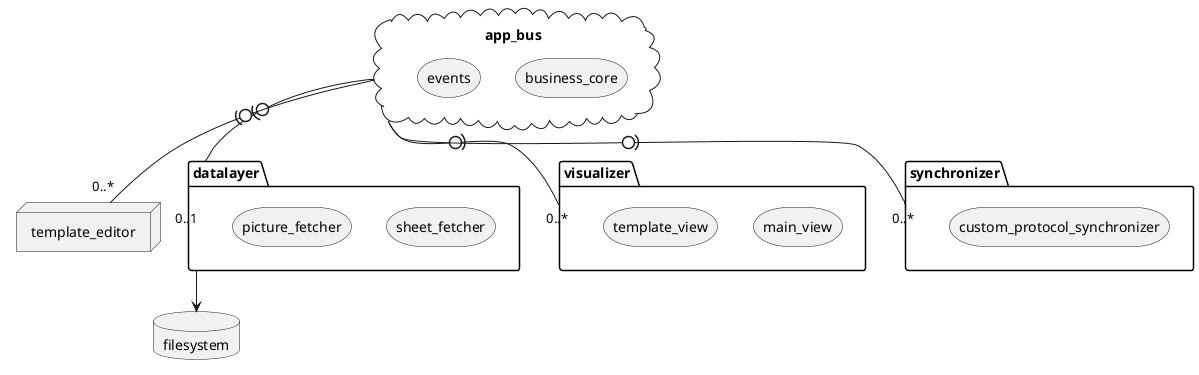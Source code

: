 @startuml

cloud app_bus {
    storage business_core
    storage events
}

folder datalayer {
    storage sheet_fetcher
    storage picture_fetcher
}

node template_editor
folder visualizer {
    storage main_view
    storage template_view
}

folder synchronizer {
    storage custom_protocol_synchronizer
}

database filesystem

app_bus -0)- "0..1" datalayer
app_bus -0)-  "0..*" template_editor
app_bus -0)- "0..*" visualizer
app_bus -0)- "0..*" synchronizer

datalayer --> filesystem

@enduml
